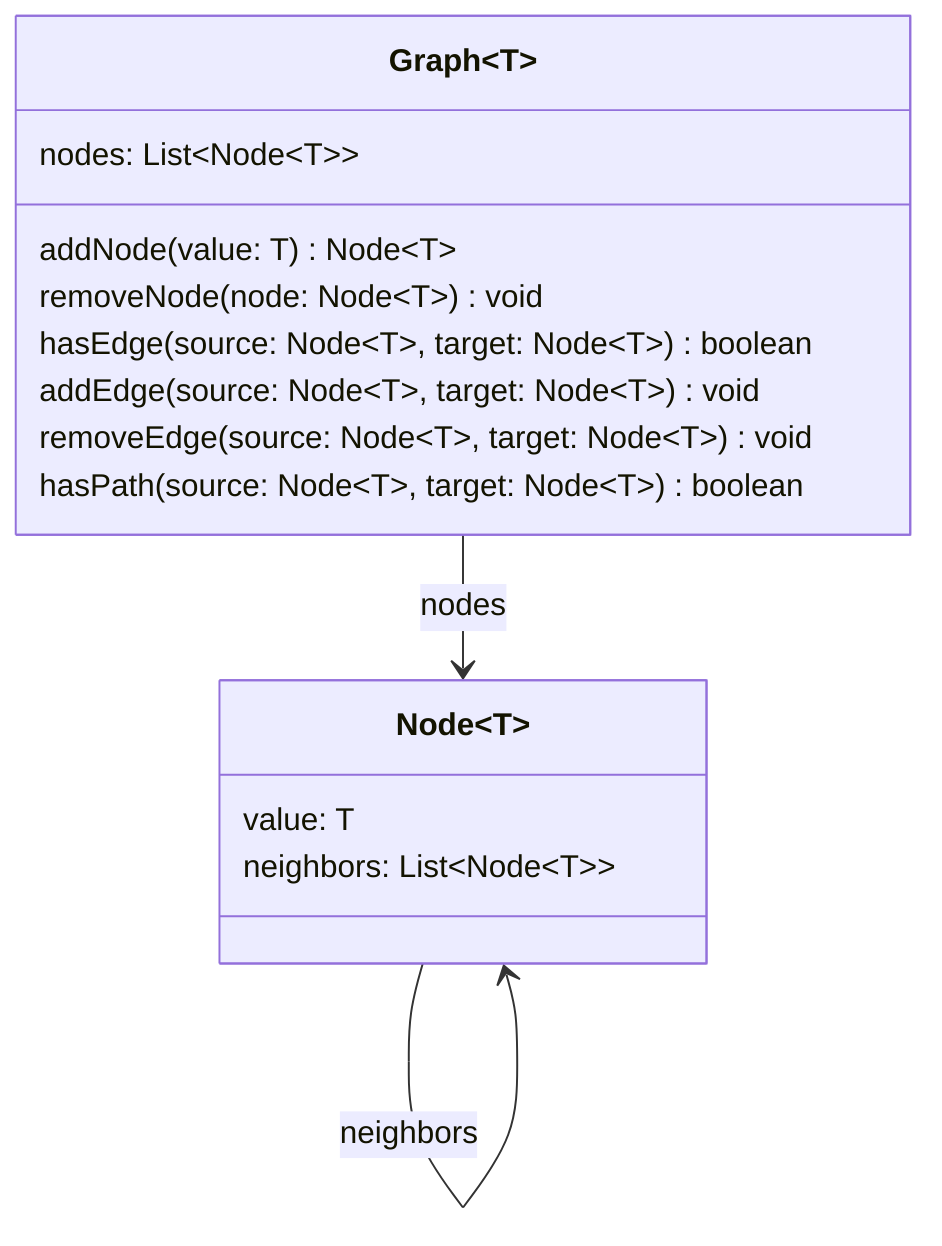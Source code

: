 classDiagram

    class Graph~T~ {
        nodes: List~Node~T~~

        addNode(value: T) Node~T~
        removeNode(node: Node~T~) void

        hasEdge(source: Node~T~, target: Node~T~) boolean
        addEdge(source: Node~T~, target: Node~T~) void
        removeEdge(source: Node~T~, target: Node~T~) void

        hasPath(source: Node~T~, target: Node~T~) boolean
    }

    class Node~T~ {
        value: T
        neighbors: List~Node~T~~
    }

    Graph --> Node: nodes
    Node --> Node: neighbors